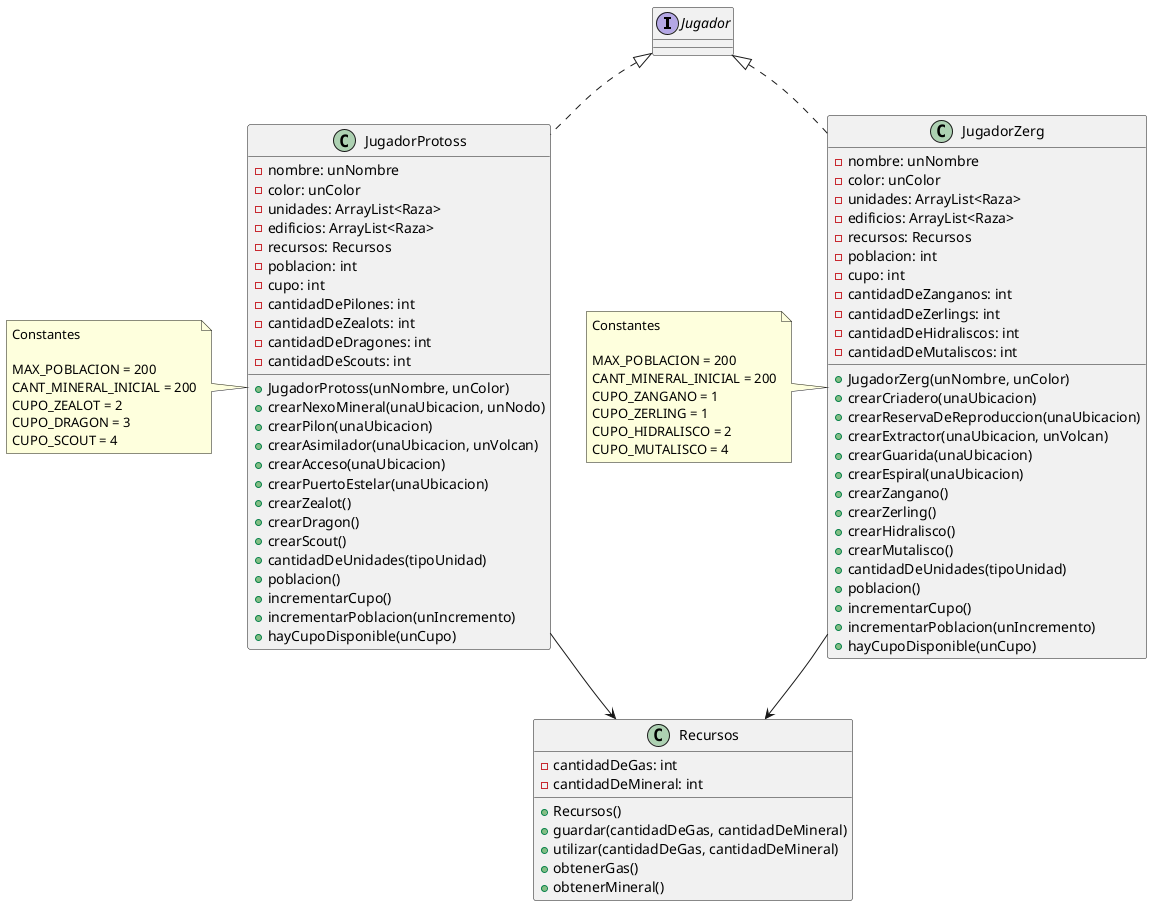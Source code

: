 @startuml

interface Jugador

class JugadorZerg{
    -nombre: unNombre
    -color: unColor
    -unidades: ArrayList<Raza>
    -edificios: ArrayList<Raza>
    -recursos: Recursos
    -poblacion: int
    -cupo: int
    -cantidadDeZanganos: int
    -cantidadDeZerlings: int
    -cantidadDeHidraliscos: int
    -cantidadDeMutaliscos: int
    +JugadorZerg(unNombre, unColor)
    +crearCriadero(unaUbicacion)
    +crearReservaDeReproduccion(unaUbicacion)
    +crearExtractor(unaUbicacion, unVolcan)
    +crearGuarida(unaUbicacion)
    +crearEspiral(unaUbicacion)
    +crearZangano()
    +crearZerling()
    +crearHidralisco()
    +crearMutalisco()
    +cantidadDeUnidades(tipoUnidad)
    +poblacion()
    +incrementarCupo()
    +incrementarPoblacion(unIncremento)
    +hayCupoDisponible(unCupo)
}

note left: Constantes\n\nMAX_POBLACION = 200\nCANT_MINERAL_INICIAL = 200\nCUPO_ZANGANO = 1\nCUPO_ZERLING = 1\nCUPO_HIDRALISCO = 2\nCUPO_MUTALISCO = 4

class JugadorProtoss{
    -nombre: unNombre
    -color: unColor
    -unidades: ArrayList<Raza>
    -edificios: ArrayList<Raza>
    -recursos: Recursos
    -poblacion: int
    -cupo: int
    -cantidadDePilones: int
    -cantidadDeZealots: int
    -cantidadDeDragones: int
    -cantidadDeScouts: int
    +JugadorProtoss(unNombre, unColor)
    +crearNexoMineral(unaUbicacion, unNodo)
    +crearPilon(unaUbicacion)
    +crearAsimilador(unaUbicacion, unVolcan)
    +crearAcceso(unaUbicacion)
    +crearPuertoEstelar(unaUbicacion)
    +crearZealot()
    +crearDragon()
    +crearScout()
    +cantidadDeUnidades(tipoUnidad)
    +poblacion()
    +incrementarCupo()
    +incrementarPoblacion(unIncremento)
    +hayCupoDisponible(unCupo)
}

note left: Constantes\n\nMAX_POBLACION = 200\nCANT_MINERAL_INICIAL = 200\nCUPO_ZEALOT = 2\nCUPO_DRAGON = 3\nCUPO_SCOUT = 4

class Recursos {
    -cantidadDeGas: int
    -cantidadDeMineral: int
    +Recursos()
    +guardar(cantidadDeGas, cantidadDeMineral)
    +utilizar(cantidadDeGas, cantidadDeMineral)
    +obtenerGas()
    +obtenerMineral()
}

JugadorZerg ..up|> Jugador
JugadorProtoss ..up|> Jugador

JugadorZerg -down-> Recursos
JugadorProtoss -down-> Recursos

@enduml